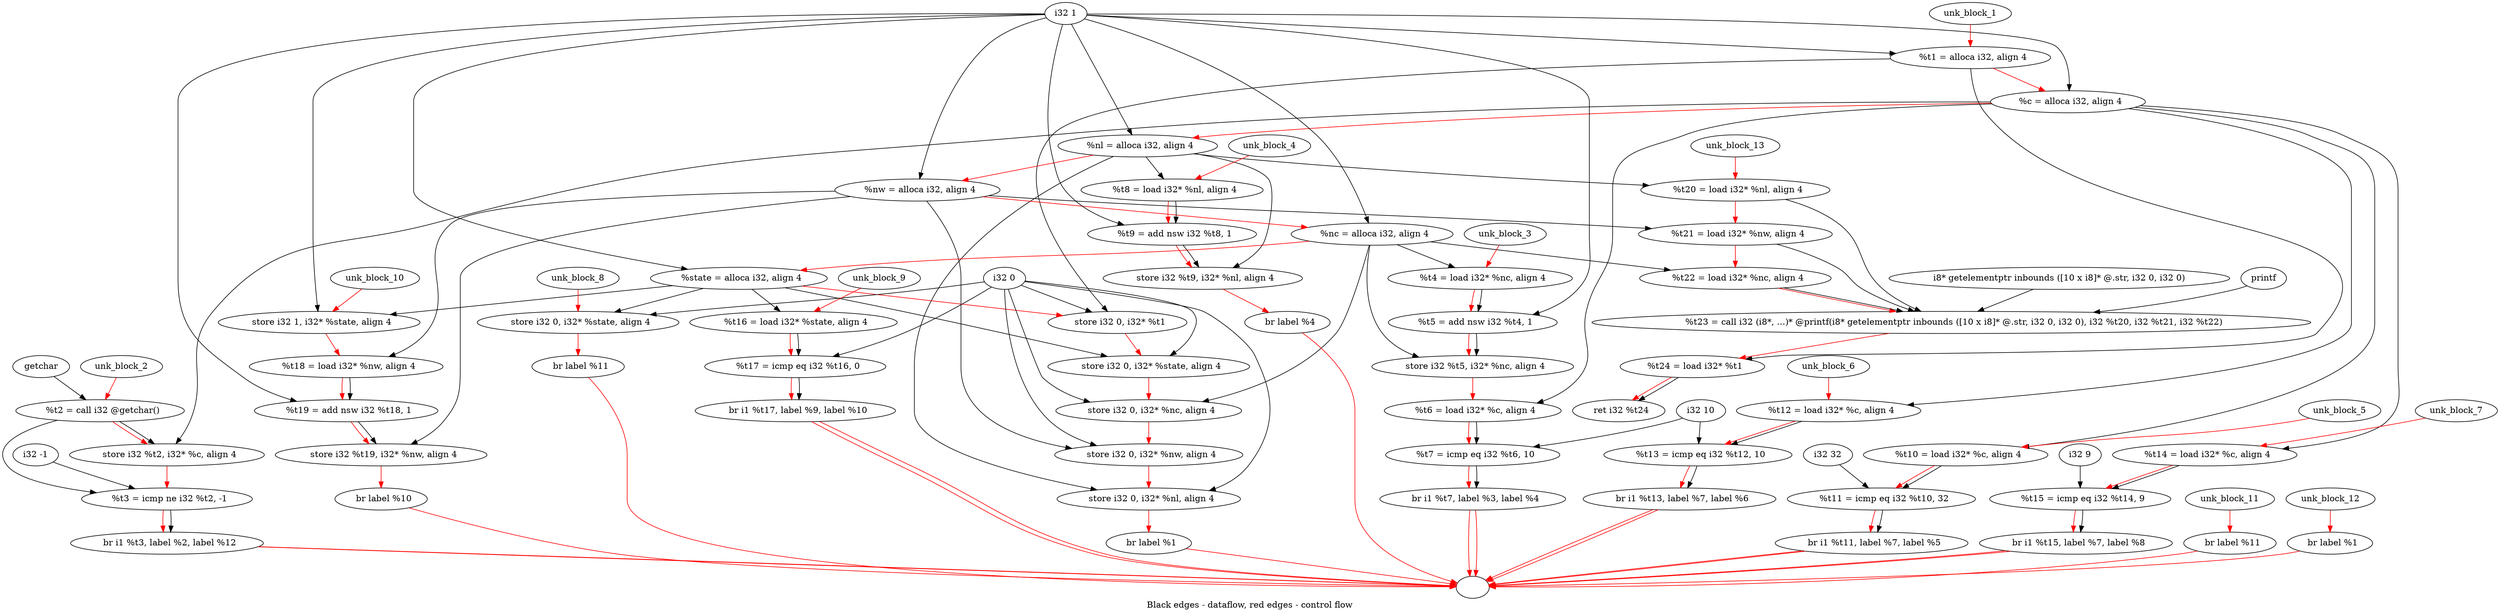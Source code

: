 digraph G {
compound=true
label="Black edges - dataflow, red edges - control flow"
"t1" [label="  %t1 = alloca i32, align 4"]
"c" [label="  %c = alloca i32, align 4"]
"nl" [label="  %nl = alloca i32, align 4"]
"nw" [label="  %nw = alloca i32, align 4"]
"nc" [label="  %nc = alloca i32, align 4"]
"state" [label="  %state = alloca i32, align 4"]
"_1" [label="  store i32 0, i32* %t1"]
"_2" [label="  store i32 0, i32* %state, align 4"]
"_3" [label="  store i32 0, i32* %nc, align 4"]
"_4" [label="  store i32 0, i32* %nw, align 4"]
"_5" [label="  store i32 0, i32* %nl, align 4"]
"_6" [label="  br label %1"]
"unk_block_1" -> "t1"[color=red]
"i32 1" -> "t1"
"t1" -> "c"[color=red weight=2]
"i32 1" -> "c"
"c" -> "nl"[color=red weight=2]
"i32 1" -> "nl"
"nl" -> "nw"[color=red weight=2]
"i32 1" -> "nw"
"nw" -> "nc"[color=red weight=2]
"i32 1" -> "nc"
"nc" -> "state"[color=red weight=2]
"i32 1" -> "state"
"state" -> "_1"[color=red weight=2]
"i32 0" -> "_1"
"t1" -> "_1"
"_1" -> "_2"[color=red weight=2]
"i32 0" -> "_2"
"state" -> "_2"
"_2" -> "_3"[color=red weight=2]
"i32 0" -> "_3"
"nc" -> "_3"
"_3" -> "_4"[color=red weight=2]
"i32 0" -> "_4"
"nw" -> "_4"
"_4" -> "_5"[color=red weight=2]
"i32 0" -> "_5"
"nl" -> "_5"
"_5" -> "_6"[color=red weight=2]
"_6" -> ""[color=red]

"t2" [label="  %t2 = call i32 @getchar()"]
"_7" [label="  store i32 %t2, i32* %c, align 4"]
"t3" [label="  %t3 = icmp ne i32 %t2, -1"]
"_8" [label="  br i1 %t3, label %2, label %12"]
"unk_block_2" -> "t2"[color=red]
"getchar" -> "t2"
"t2" -> "_7"[color=red weight=2]
"t2" -> "_7"
"c" -> "_7"
"_7" -> "t3"[color=red weight=2]
"t2" -> "t3"
"i32 -1" -> "t3"
"t3" -> "_8"[color=red weight=2]
"t3" -> "_8"
"_8" -> ""[color=red]
"_8" -> ""[color=red]

"t4" [label="  %t4 = load i32* %nc, align 4"]
"t5" [label="  %t5 = add nsw i32 %t4, 1"]
"_9" [label="  store i32 %t5, i32* %nc, align 4"]
"t6" [label="  %t6 = load i32* %c, align 4"]
"t7" [label="  %t7 = icmp eq i32 %t6, 10"]
"_10" [label="  br i1 %t7, label %3, label %4"]
"unk_block_3" -> "t4"[color=red]
"nc" -> "t4"
"t4" -> "t5"[color=red weight=2]
"t4" -> "t5"
"i32 1" -> "t5"
"t5" -> "_9"[color=red weight=2]
"t5" -> "_9"
"nc" -> "_9"
"_9" -> "t6"[color=red weight=2]
"c" -> "t6"
"t6" -> "t7"[color=red weight=2]
"t6" -> "t7"
"i32 10" -> "t7"
"t7" -> "_10"[color=red weight=2]
"t7" -> "_10"
"_10" -> ""[color=red]
"_10" -> ""[color=red]

"t8" [label="  %t8 = load i32* %nl, align 4"]
"t9" [label="  %t9 = add nsw i32 %t8, 1"]
"_11" [label="  store i32 %t9, i32* %nl, align 4"]
"_12" [label="  br label %4"]
"unk_block_4" -> "t8"[color=red]
"nl" -> "t8"
"t8" -> "t9"[color=red weight=2]
"t8" -> "t9"
"i32 1" -> "t9"
"t9" -> "_11"[color=red weight=2]
"t9" -> "_11"
"nl" -> "_11"
"_11" -> "_12"[color=red weight=2]
"_12" -> ""[color=red]

"t10" [label="  %t10 = load i32* %c, align 4"]
"t11" [label="  %t11 = icmp eq i32 %t10, 32"]
"_13" [label="  br i1 %t11, label %7, label %5"]
"unk_block_5" -> "t10"[color=red]
"c" -> "t10"
"t10" -> "t11"[color=red weight=2]
"t10" -> "t11"
"i32 32" -> "t11"
"t11" -> "_13"[color=red weight=2]
"t11" -> "_13"
"_13" -> ""[color=red]
"_13" -> ""[color=red]

"t12" [label="  %t12 = load i32* %c, align 4"]
"t13" [label="  %t13 = icmp eq i32 %t12, 10"]
"_14" [label="  br i1 %t13, label %7, label %6"]
"unk_block_6" -> "t12"[color=red]
"c" -> "t12"
"t12" -> "t13"[color=red weight=2]
"t12" -> "t13"
"i32 10" -> "t13"
"t13" -> "_14"[color=red weight=2]
"t13" -> "_14"
"_14" -> ""[color=red]
"_14" -> ""[color=red]

"t14" [label="  %t14 = load i32* %c, align 4"]
"t15" [label="  %t15 = icmp eq i32 %t14, 9"]
"_15" [label="  br i1 %t15, label %7, label %8"]
"unk_block_7" -> "t14"[color=red]
"c" -> "t14"
"t14" -> "t15"[color=red weight=2]
"t14" -> "t15"
"i32 9" -> "t15"
"t15" -> "_15"[color=red weight=2]
"t15" -> "_15"
"_15" -> ""[color=red]
"_15" -> ""[color=red]

"_16" [label="  store i32 0, i32* %state, align 4"]
"_17" [label="  br label %11"]
"unk_block_8" -> "_16"[color=red]
"i32 0" -> "_16"
"state" -> "_16"
"_16" -> "_17"[color=red weight=2]
"_17" -> ""[color=red]

"t16" [label="  %t16 = load i32* %state, align 4"]
"t17" [label="  %t17 = icmp eq i32 %t16, 0"]
"_18" [label="  br i1 %t17, label %9, label %10"]
"unk_block_9" -> "t16"[color=red]
"state" -> "t16"
"t16" -> "t17"[color=red weight=2]
"t16" -> "t17"
"i32 0" -> "t17"
"t17" -> "_18"[color=red weight=2]
"t17" -> "_18"
"_18" -> ""[color=red]
"_18" -> ""[color=red]

"_19" [label="  store i32 1, i32* %state, align 4"]
"t18" [label="  %t18 = load i32* %nw, align 4"]
"t19" [label="  %t19 = add nsw i32 %t18, 1"]
"_20" [label="  store i32 %t19, i32* %nw, align 4"]
"_21" [label="  br label %10"]
"unk_block_10" -> "_19"[color=red]
"i32 1" -> "_19"
"state" -> "_19"
"_19" -> "t18"[color=red weight=2]
"nw" -> "t18"
"t18" -> "t19"[color=red weight=2]
"t18" -> "t19"
"i32 1" -> "t19"
"t19" -> "_20"[color=red weight=2]
"t19" -> "_20"
"nw" -> "_20"
"_20" -> "_21"[color=red weight=2]
"_21" -> ""[color=red]

"_22" [label="  br label %11"]
"unk_block_11" -> "_22"[color=red]
"_22" -> ""[color=red]

"_23" [label="  br label %1"]
"unk_block_12" -> "_23"[color=red]
"_23" -> ""[color=red]

"t20" [label="  %t20 = load i32* %nl, align 4"]
"t21" [label="  %t21 = load i32* %nw, align 4"]
"t22" [label="  %t22 = load i32* %nc, align 4"]
"t23" [label="  %t23 = call i32 (i8*, ...)* @printf(i8* getelementptr inbounds ([10 x i8]* @.str, i32 0, i32 0), i32 %t20, i32 %t21, i32 %t22)"]
"t24" [label="  %t24 = load i32* %t1"]
"_24" [label="  ret i32 %t24"]
"unk_block_13" -> "t20"[color=red]
"nl" -> "t20"
"t20" -> "t21"[color=red weight=2]
"nw" -> "t21"
"t21" -> "t22"[color=red weight=2]
"nc" -> "t22"
"t22" -> "t23"[color=red weight=2]
"i8* getelementptr inbounds ([10 x i8]* @.str, i32 0, i32 0)" -> "t23"
"t20" -> "t23"
"t21" -> "t23"
"t22" -> "t23"
"printf" -> "t23"
"t23" -> "t24"[color=red weight=2]
"t1" -> "t24"
"t24" -> "_24"[color=red weight=2]
"t24" -> "_24"

}
